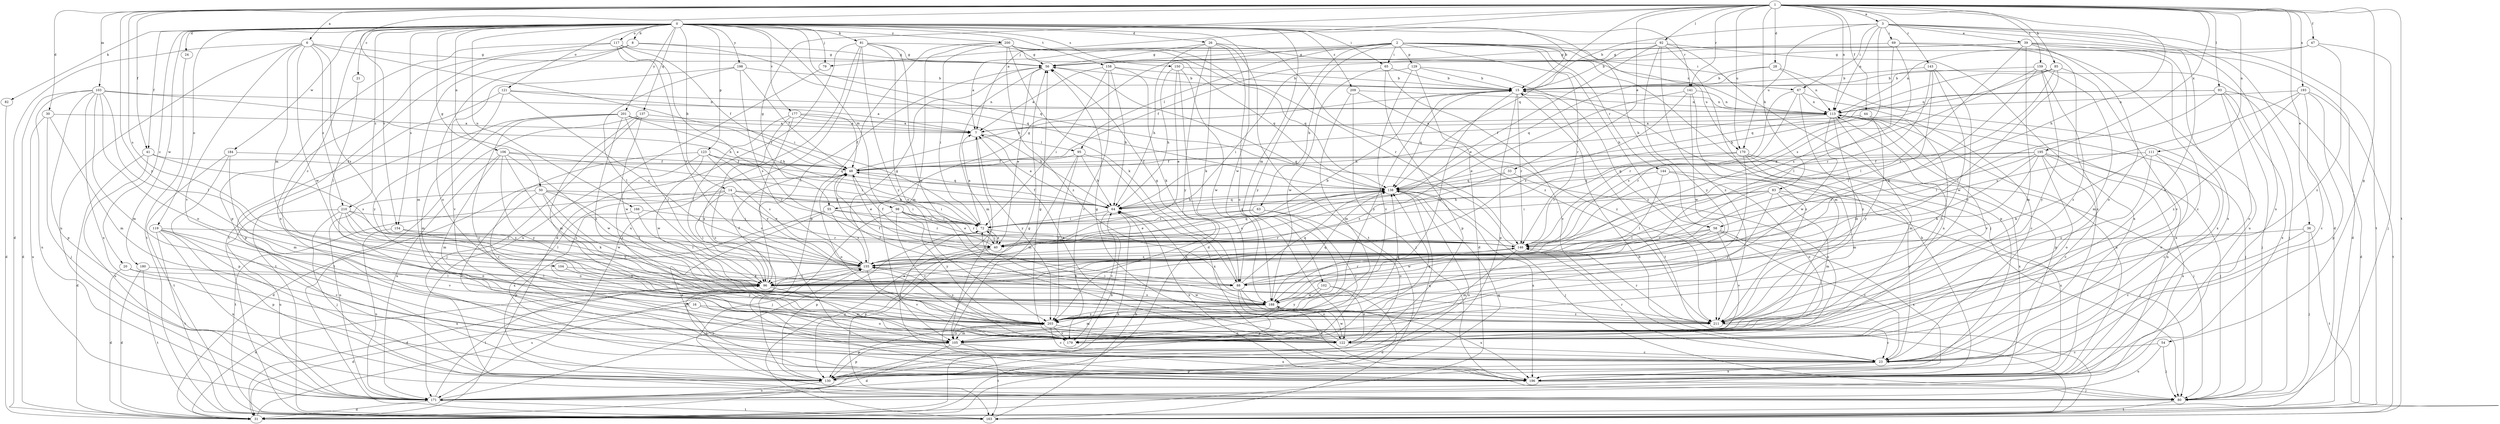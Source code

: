 strict digraph  {
0;
1;
2;
3;
6;
7;
8;
14;
15;
16;
20;
21;
23;
24;
26;
28;
30;
31;
33;
36;
39;
40;
41;
44;
47;
48;
50;
54;
55;
56;
58;
63;
64;
65;
67;
69;
72;
79;
80;
81;
82;
83;
85;
88;
92;
93;
95;
96;
98;
102;
103;
104;
105;
106;
111;
113;
117;
119;
121;
122;
123;
129;
130;
137;
138;
141;
143;
144;
146;
150;
154;
155;
158;
159;
163;
166;
170;
171;
177;
179;
180;
184;
188;
193;
195;
196;
198;
200;
201;
203;
209;
210;
211;
0 -> 8  [label=b];
0 -> 14  [label=b];
0 -> 15  [label=b];
0 -> 16  [label=c];
0 -> 20  [label=c];
0 -> 21  [label=c];
0 -> 24  [label=d];
0 -> 26  [label=d];
0 -> 41  [label=f];
0 -> 50  [label=g];
0 -> 58  [label=h];
0 -> 65  [label=i];
0 -> 79  [label=j];
0 -> 81  [label=k];
0 -> 82  [label=k];
0 -> 98  [label=m];
0 -> 102  [label=m];
0 -> 106  [label=n];
0 -> 117  [label=o];
0 -> 119  [label=o];
0 -> 121  [label=o];
0 -> 123  [label=p];
0 -> 137  [label=q];
0 -> 138  [label=q];
0 -> 141  [label=r];
0 -> 150  [label=s];
0 -> 154  [label=s];
0 -> 158  [label=t];
0 -> 166  [label=u];
0 -> 177  [label=v];
0 -> 180  [label=w];
0 -> 184  [label=w];
0 -> 188  [label=w];
0 -> 198  [label=y];
0 -> 200  [label=y];
0 -> 201  [label=y];
0 -> 209  [label=z];
0 -> 210  [label=z];
1 -> 3  [label=a];
1 -> 6  [label=a];
1 -> 7  [label=a];
1 -> 28  [label=d];
1 -> 30  [label=d];
1 -> 33  [label=e];
1 -> 36  [label=e];
1 -> 41  [label=f];
1 -> 44  [label=f];
1 -> 47  [label=f];
1 -> 54  [label=g];
1 -> 55  [label=g];
1 -> 58  [label=h];
1 -> 83  [label=k];
1 -> 85  [label=k];
1 -> 92  [label=l];
1 -> 93  [label=l];
1 -> 103  [label=m];
1 -> 111  [label=n];
1 -> 113  [label=n];
1 -> 138  [label=q];
1 -> 141  [label=r];
1 -> 143  [label=r];
1 -> 154  [label=s];
1 -> 155  [label=s];
1 -> 159  [label=t];
1 -> 163  [label=t];
1 -> 170  [label=u];
1 -> 193  [label=x];
1 -> 195  [label=x];
1 -> 203  [label=y];
2 -> 7  [label=a];
2 -> 55  [label=g];
2 -> 58  [label=h];
2 -> 63  [label=h];
2 -> 65  [label=i];
2 -> 67  [label=i];
2 -> 79  [label=j];
2 -> 80  [label=j];
2 -> 95  [label=l];
2 -> 129  [label=p];
2 -> 144  [label=r];
2 -> 146  [label=r];
2 -> 170  [label=u];
2 -> 203  [label=y];
3 -> 15  [label=b];
3 -> 31  [label=d];
3 -> 39  [label=e];
3 -> 67  [label=i];
3 -> 69  [label=i];
3 -> 113  [label=n];
3 -> 122  [label=o];
3 -> 155  [label=s];
3 -> 163  [label=t];
3 -> 170  [label=u];
3 -> 196  [label=x];
6 -> 31  [label=d];
6 -> 56  [label=g];
6 -> 72  [label=i];
6 -> 104  [label=m];
6 -> 155  [label=s];
6 -> 171  [label=u];
6 -> 179  [label=v];
6 -> 188  [label=w];
6 -> 210  [label=z];
7 -> 95  [label=l];
7 -> 203  [label=y];
8 -> 56  [label=g];
8 -> 105  [label=m];
8 -> 122  [label=o];
8 -> 138  [label=q];
8 -> 163  [label=t];
14 -> 40  [label=e];
14 -> 64  [label=h];
14 -> 72  [label=i];
14 -> 96  [label=l];
14 -> 155  [label=s];
14 -> 163  [label=t];
14 -> 196  [label=x];
15 -> 113  [label=n];
15 -> 130  [label=p];
15 -> 138  [label=q];
15 -> 146  [label=r];
15 -> 163  [label=t];
15 -> 188  [label=w];
15 -> 203  [label=y];
16 -> 31  [label=d];
16 -> 122  [label=o];
16 -> 203  [label=y];
20 -> 31  [label=d];
20 -> 96  [label=l];
20 -> 196  [label=x];
21 -> 96  [label=l];
23 -> 72  [label=i];
23 -> 130  [label=p];
23 -> 146  [label=r];
23 -> 196  [label=x];
24 -> 163  [label=t];
26 -> 56  [label=g];
26 -> 64  [label=h];
26 -> 88  [label=k];
26 -> 122  [label=o];
26 -> 163  [label=t];
26 -> 203  [label=y];
26 -> 211  [label=z];
28 -> 15  [label=b];
28 -> 113  [label=n];
28 -> 138  [label=q];
28 -> 196  [label=x];
30 -> 7  [label=a];
30 -> 80  [label=j];
30 -> 105  [label=m];
30 -> 171  [label=u];
31 -> 64  [label=h];
31 -> 155  [label=s];
33 -> 122  [label=o];
33 -> 138  [label=q];
33 -> 155  [label=s];
36 -> 23  [label=c];
36 -> 40  [label=e];
36 -> 80  [label=j];
36 -> 163  [label=t];
39 -> 23  [label=c];
39 -> 31  [label=d];
39 -> 48  [label=f];
39 -> 56  [label=g];
39 -> 96  [label=l];
39 -> 105  [label=m];
39 -> 122  [label=o];
39 -> 196  [label=x];
40 -> 48  [label=f];
40 -> 72  [label=i];
40 -> 130  [label=p];
40 -> 138  [label=q];
40 -> 163  [label=t];
41 -> 31  [label=d];
41 -> 48  [label=f];
41 -> 155  [label=s];
41 -> 171  [label=u];
44 -> 7  [label=a];
44 -> 146  [label=r];
44 -> 203  [label=y];
44 -> 211  [label=z];
47 -> 56  [label=g];
47 -> 80  [label=j];
47 -> 113  [label=n];
47 -> 211  [label=z];
48 -> 15  [label=b];
48 -> 31  [label=d];
48 -> 40  [label=e];
48 -> 122  [label=o];
48 -> 138  [label=q];
50 -> 23  [label=c];
50 -> 64  [label=h];
50 -> 72  [label=i];
50 -> 96  [label=l];
50 -> 171  [label=u];
50 -> 188  [label=w];
50 -> 203  [label=y];
54 -> 23  [label=c];
54 -> 80  [label=j];
54 -> 171  [label=u];
55 -> 72  [label=i];
55 -> 130  [label=p];
55 -> 146  [label=r];
55 -> 155  [label=s];
55 -> 196  [label=x];
56 -> 15  [label=b];
56 -> 40  [label=e];
56 -> 96  [label=l];
56 -> 105  [label=m];
58 -> 23  [label=c];
58 -> 96  [label=l];
58 -> 146  [label=r];
58 -> 179  [label=v];
58 -> 188  [label=w];
58 -> 196  [label=x];
63 -> 40  [label=e];
63 -> 72  [label=i];
63 -> 122  [label=o];
63 -> 179  [label=v];
64 -> 7  [label=a];
64 -> 48  [label=f];
64 -> 72  [label=i];
64 -> 138  [label=q];
64 -> 179  [label=v];
64 -> 196  [label=x];
65 -> 15  [label=b];
65 -> 23  [label=c];
65 -> 130  [label=p];
65 -> 188  [label=w];
67 -> 23  [label=c];
67 -> 113  [label=n];
67 -> 146  [label=r];
67 -> 155  [label=s];
67 -> 211  [label=z];
69 -> 23  [label=c];
69 -> 56  [label=g];
69 -> 96  [label=l];
69 -> 155  [label=s];
69 -> 171  [label=u];
72 -> 7  [label=a];
72 -> 40  [label=e];
72 -> 130  [label=p];
72 -> 138  [label=q];
72 -> 146  [label=r];
79 -> 171  [label=u];
80 -> 163  [label=t];
81 -> 31  [label=d];
81 -> 56  [label=g];
81 -> 122  [label=o];
81 -> 138  [label=q];
81 -> 171  [label=u];
81 -> 188  [label=w];
81 -> 196  [label=x];
81 -> 203  [label=y];
82 -> 31  [label=d];
83 -> 64  [label=h];
83 -> 72  [label=i];
83 -> 80  [label=j];
83 -> 96  [label=l];
83 -> 105  [label=m];
83 -> 196  [label=x];
83 -> 203  [label=y];
85 -> 15  [label=b];
85 -> 64  [label=h];
85 -> 96  [label=l];
85 -> 138  [label=q];
85 -> 146  [label=r];
85 -> 179  [label=v];
88 -> 48  [label=f];
88 -> 56  [label=g];
88 -> 122  [label=o];
88 -> 130  [label=p];
88 -> 138  [label=q];
88 -> 146  [label=r];
88 -> 196  [label=x];
92 -> 15  [label=b];
92 -> 40  [label=e];
92 -> 56  [label=g];
92 -> 105  [label=m];
92 -> 130  [label=p];
92 -> 196  [label=x];
92 -> 203  [label=y];
92 -> 211  [label=z];
93 -> 31  [label=d];
93 -> 48  [label=f];
93 -> 80  [label=j];
93 -> 96  [label=l];
93 -> 113  [label=n];
93 -> 122  [label=o];
93 -> 196  [label=x];
95 -> 48  [label=f];
95 -> 64  [label=h];
95 -> 105  [label=m];
95 -> 196  [label=x];
95 -> 203  [label=y];
96 -> 31  [label=d];
96 -> 48  [label=f];
96 -> 105  [label=m];
96 -> 188  [label=w];
98 -> 40  [label=e];
98 -> 72  [label=i];
98 -> 80  [label=j];
98 -> 146  [label=r];
98 -> 179  [label=v];
98 -> 203  [label=y];
102 -> 31  [label=d];
102 -> 122  [label=o];
102 -> 188  [label=w];
102 -> 203  [label=y];
103 -> 31  [label=d];
103 -> 64  [label=h];
103 -> 96  [label=l];
103 -> 105  [label=m];
103 -> 113  [label=n];
103 -> 122  [label=o];
103 -> 130  [label=p];
103 -> 171  [label=u];
103 -> 196  [label=x];
104 -> 88  [label=k];
104 -> 203  [label=y];
105 -> 31  [label=d];
105 -> 113  [label=n];
105 -> 130  [label=p];
105 -> 163  [label=t];
105 -> 196  [label=x];
105 -> 203  [label=y];
106 -> 48  [label=f];
106 -> 72  [label=i];
106 -> 105  [label=m];
106 -> 171  [label=u];
106 -> 188  [label=w];
106 -> 203  [label=y];
106 -> 211  [label=z];
111 -> 23  [label=c];
111 -> 48  [label=f];
111 -> 88  [label=k];
111 -> 122  [label=o];
111 -> 211  [label=z];
113 -> 7  [label=a];
113 -> 64  [label=h];
113 -> 80  [label=j];
113 -> 105  [label=m];
113 -> 130  [label=p];
113 -> 179  [label=v];
113 -> 188  [label=w];
113 -> 211  [label=z];
117 -> 40  [label=e];
117 -> 48  [label=f];
117 -> 56  [label=g];
117 -> 130  [label=p];
117 -> 155  [label=s];
117 -> 196  [label=x];
119 -> 23  [label=c];
119 -> 130  [label=p];
119 -> 146  [label=r];
119 -> 163  [label=t];
119 -> 171  [label=u];
119 -> 179  [label=v];
121 -> 7  [label=a];
121 -> 113  [label=n];
121 -> 130  [label=p];
121 -> 155  [label=s];
121 -> 203  [label=y];
122 -> 7  [label=a];
122 -> 23  [label=c];
122 -> 56  [label=g];
122 -> 188  [label=w];
123 -> 23  [label=c];
123 -> 48  [label=f];
123 -> 138  [label=q];
123 -> 146  [label=r];
123 -> 155  [label=s];
123 -> 188  [label=w];
123 -> 211  [label=z];
129 -> 15  [label=b];
129 -> 31  [label=d];
129 -> 72  [label=i];
129 -> 179  [label=v];
129 -> 211  [label=z];
130 -> 64  [label=h];
130 -> 96  [label=l];
130 -> 138  [label=q];
130 -> 171  [label=u];
137 -> 7  [label=a];
137 -> 80  [label=j];
137 -> 105  [label=m];
137 -> 163  [label=t];
137 -> 188  [label=w];
138 -> 64  [label=h];
138 -> 80  [label=j];
138 -> 155  [label=s];
138 -> 171  [label=u];
138 -> 196  [label=x];
141 -> 40  [label=e];
141 -> 113  [label=n];
141 -> 155  [label=s];
141 -> 188  [label=w];
141 -> 211  [label=z];
143 -> 15  [label=b];
143 -> 96  [label=l];
143 -> 146  [label=r];
143 -> 188  [label=w];
143 -> 203  [label=y];
144 -> 23  [label=c];
144 -> 96  [label=l];
144 -> 122  [label=o];
144 -> 138  [label=q];
146 -> 56  [label=g];
146 -> 105  [label=m];
146 -> 155  [label=s];
150 -> 15  [label=b];
150 -> 31  [label=d];
150 -> 40  [label=e];
150 -> 64  [label=h];
150 -> 188  [label=w];
154 -> 146  [label=r];
154 -> 171  [label=u];
154 -> 203  [label=y];
155 -> 15  [label=b];
155 -> 31  [label=d];
155 -> 56  [label=g];
155 -> 88  [label=k];
155 -> 96  [label=l];
155 -> 179  [label=v];
158 -> 7  [label=a];
158 -> 15  [label=b];
158 -> 64  [label=h];
158 -> 72  [label=i];
158 -> 88  [label=k];
158 -> 179  [label=v];
159 -> 15  [label=b];
159 -> 40  [label=e];
159 -> 80  [label=j];
159 -> 88  [label=k];
159 -> 105  [label=m];
159 -> 203  [label=y];
159 -> 211  [label=z];
163 -> 7  [label=a];
163 -> 15  [label=b];
163 -> 64  [label=h];
166 -> 72  [label=i];
166 -> 96  [label=l];
166 -> 122  [label=o];
170 -> 48  [label=f];
170 -> 80  [label=j];
170 -> 105  [label=m];
170 -> 146  [label=r];
170 -> 196  [label=x];
170 -> 203  [label=y];
171 -> 31  [label=d];
171 -> 96  [label=l];
171 -> 113  [label=n];
171 -> 138  [label=q];
171 -> 155  [label=s];
171 -> 163  [label=t];
177 -> 7  [label=a];
177 -> 23  [label=c];
177 -> 48  [label=f];
177 -> 64  [label=h];
177 -> 96  [label=l];
177 -> 203  [label=y];
179 -> 56  [label=g];
179 -> 138  [label=q];
180 -> 31  [label=d];
180 -> 96  [label=l];
180 -> 163  [label=t];
184 -> 48  [label=f];
184 -> 105  [label=m];
184 -> 130  [label=p];
184 -> 163  [label=t];
188 -> 48  [label=f];
188 -> 64  [label=h];
188 -> 105  [label=m];
188 -> 138  [label=q];
188 -> 196  [label=x];
188 -> 203  [label=y];
188 -> 211  [label=z];
193 -> 23  [label=c];
193 -> 113  [label=n];
193 -> 130  [label=p];
193 -> 155  [label=s];
193 -> 163  [label=t];
193 -> 211  [label=z];
195 -> 23  [label=c];
195 -> 48  [label=f];
195 -> 80  [label=j];
195 -> 88  [label=k];
195 -> 96  [label=l];
195 -> 122  [label=o];
195 -> 138  [label=q];
195 -> 146  [label=r];
195 -> 171  [label=u];
196 -> 15  [label=b];
196 -> 56  [label=g];
196 -> 80  [label=j];
196 -> 113  [label=n];
198 -> 15  [label=b];
198 -> 48  [label=f];
198 -> 96  [label=l];
198 -> 155  [label=s];
198 -> 179  [label=v];
200 -> 56  [label=g];
200 -> 72  [label=i];
200 -> 88  [label=k];
200 -> 105  [label=m];
200 -> 113  [label=n];
200 -> 130  [label=p];
200 -> 138  [label=q];
200 -> 146  [label=r];
200 -> 211  [label=z];
201 -> 7  [label=a];
201 -> 23  [label=c];
201 -> 48  [label=f];
201 -> 64  [label=h];
201 -> 96  [label=l];
201 -> 105  [label=m];
201 -> 163  [label=t];
201 -> 211  [label=z];
203 -> 23  [label=c];
203 -> 105  [label=m];
203 -> 122  [label=o];
203 -> 130  [label=p];
203 -> 138  [label=q];
203 -> 155  [label=s];
203 -> 179  [label=v];
209 -> 80  [label=j];
209 -> 105  [label=m];
209 -> 113  [label=n];
209 -> 211  [label=z];
210 -> 72  [label=i];
210 -> 80  [label=j];
210 -> 88  [label=k];
210 -> 96  [label=l];
210 -> 122  [label=o];
210 -> 155  [label=s];
210 -> 171  [label=u];
211 -> 23  [label=c];
211 -> 72  [label=i];
211 -> 146  [label=r];
211 -> 155  [label=s];
}
